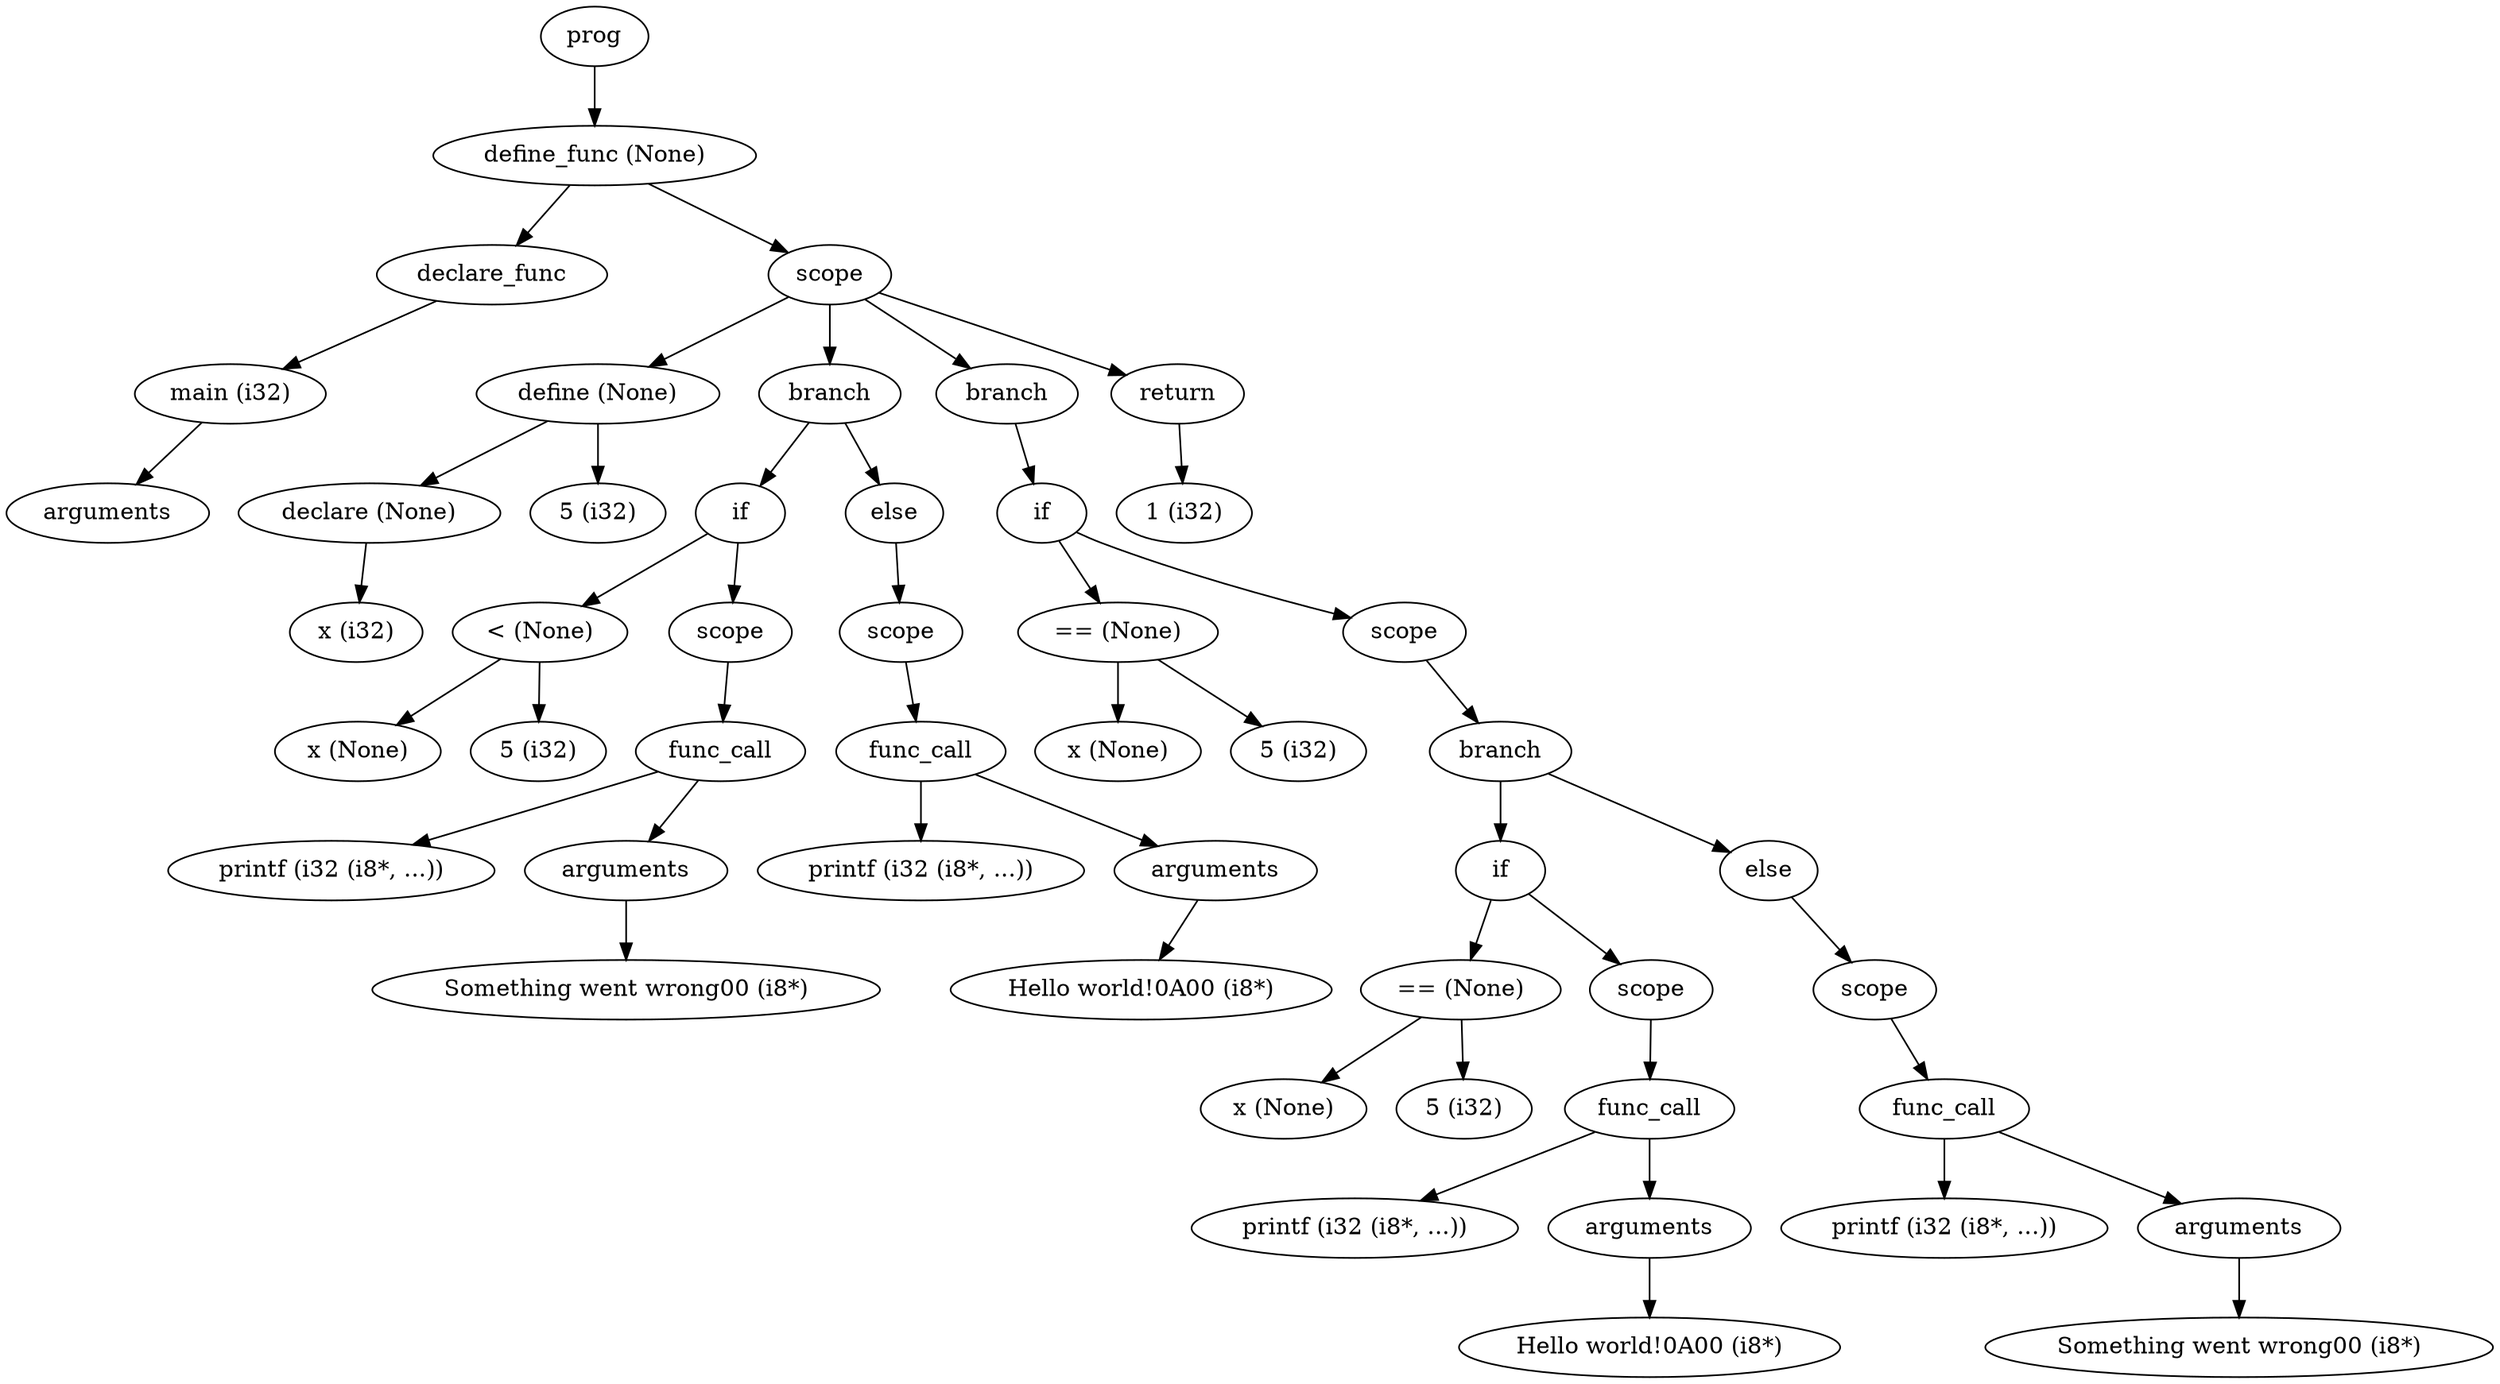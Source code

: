 digraph AST {
	node0[label="prog"]
	node1[label="define_func (None)"]
	node0->node1
	node2[label="declare_func"]
	node1->node2
	node3[label="main (i32)"]
	node2->node3
	node4[label="arguments"]
	node3->node4
	node5[label="scope"]
	node1->node5
	node6[label="define (None)"]
	node5->node6
	node7[label="declare (None)"]
	node6->node7
	node8[label="x (i32)"]
	node7->node8
	node9[label="5 (i32)"]
	node6->node9
	node10[label="branch"]
	node5->node10
	node11[label="if"]
	node10->node11
	node12[label="< (None)"]
	node11->node12
	node13[label="x (None)"]
	node12->node13
	node14[label="5 (i32)"]
	node12->node14
	node15[label="scope"]
	node11->node15
	node16[label="func_call"]
	node15->node16
	node17[label="printf (i32 (i8*, ...))"]
	node16->node17
	node18[label="arguments"]
	node16->node18
	node19[label="Something went wrong\00 (i8*)"]
	node18->node19
	node20[label="else"]
	node10->node20
	node21[label="scope"]
	node20->node21
	node22[label="func_call"]
	node21->node22
	node23[label="printf (i32 (i8*, ...))"]
	node22->node23
	node24[label="arguments"]
	node22->node24
	node25[label="Hello world!\0A\00 (i8*)"]
	node24->node25
	node26[label="branch"]
	node5->node26
	node27[label="if"]
	node26->node27
	node28[label="== (None)"]
	node27->node28
	node29[label="x (None)"]
	node28->node29
	node30[label="5 (i32)"]
	node28->node30
	node31[label="scope"]
	node27->node31
	node32[label="branch"]
	node31->node32
	node33[label="if"]
	node32->node33
	node34[label="== (None)"]
	node33->node34
	node35[label="x (None)"]
	node34->node35
	node36[label="5 (i32)"]
	node34->node36
	node37[label="scope"]
	node33->node37
	node38[label="func_call"]
	node37->node38
	node39[label="printf (i32 (i8*, ...))"]
	node38->node39
	node40[label="arguments"]
	node38->node40
	node41[label="Hello world!\0A\00 (i8*)"]
	node40->node41
	node42[label="else"]
	node32->node42
	node43[label="scope"]
	node42->node43
	node44[label="func_call"]
	node43->node44
	node45[label="printf (i32 (i8*, ...))"]
	node44->node45
	node46[label="arguments"]
	node44->node46
	node47[label="Something went wrong\00 (i8*)"]
	node46->node47
	node48[label="return"]
	node5->node48
	node49[label="1 (i32)"]
	node48->node49
}